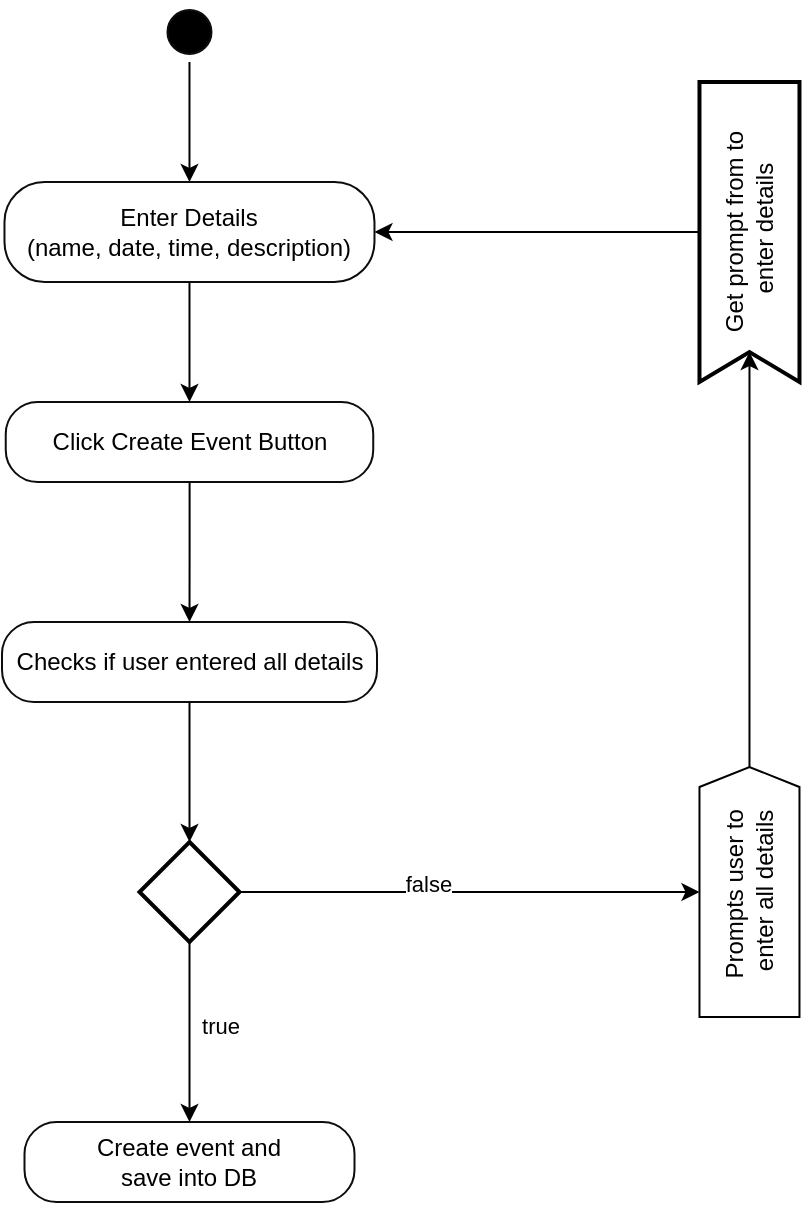 <mxfile version="24.2.3" type="github">
  <diagram name="Page-1" id="0783ab3e-0a74-02c8-0abd-f7b4e66b4bec">
    <mxGraphModel dx="1603" dy="895" grid="1" gridSize="10" guides="1" tooltips="1" connect="1" arrows="1" fold="1" page="1" pageScale="1" pageWidth="850" pageHeight="1100" background="none" math="0" shadow="0">
      <root>
        <mxCell id="0" />
        <mxCell id="1" parent="0" />
        <mxCell id="LVTBNO_dX-KuJkgyRpkb-18" style="edgeStyle=orthogonalEdgeStyle;rounded=0;orthogonalLoop=1;jettySize=auto;html=1;entryX=0.5;entryY=0;entryDx=0;entryDy=0;" edge="1" parent="1" source="LVTBNO_dX-KuJkgyRpkb-1" target="LVTBNO_dX-KuJkgyRpkb-6">
          <mxGeometry relative="1" as="geometry" />
        </mxCell>
        <mxCell id="LVTBNO_dX-KuJkgyRpkb-1" value="" style="ellipse;html=1;shape=startState;fillColor=#000000;strokeColor=#0D0D0D;" vertex="1" parent="1">
          <mxGeometry x="328.74" y="160" width="30" height="30" as="geometry" />
        </mxCell>
        <mxCell id="LVTBNO_dX-KuJkgyRpkb-25" style="edgeStyle=orthogonalEdgeStyle;rounded=0;orthogonalLoop=1;jettySize=auto;html=1;entryX=0.5;entryY=0;entryDx=0;entryDy=0;" edge="1" parent="1" source="LVTBNO_dX-KuJkgyRpkb-6" target="LVTBNO_dX-KuJkgyRpkb-24">
          <mxGeometry relative="1" as="geometry" />
        </mxCell>
        <mxCell id="LVTBNO_dX-KuJkgyRpkb-6" value="Enter Details&lt;div&gt;(name, date, time, description)&lt;/div&gt;" style="rounded=1;whiteSpace=wrap;html=1;arcSize=40;fontColor=#000000;fillColor=#FFFFFF;strokeColor=#0D0D0D;" vertex="1" parent="1">
          <mxGeometry x="251.24" y="250" width="185" height="50" as="geometry" />
        </mxCell>
        <mxCell id="LVTBNO_dX-KuJkgyRpkb-10" value="Checks if user entered all details" style="rounded=1;whiteSpace=wrap;html=1;arcSize=40;fontColor=#000000;fillColor=#FFFFFF;strokeColor=#0D0D0D;" vertex="1" parent="1">
          <mxGeometry x="250" y="470" width="187.5" height="40" as="geometry" />
        </mxCell>
        <mxCell id="LVTBNO_dX-KuJkgyRpkb-17" style="edgeStyle=orthogonalEdgeStyle;rounded=0;orthogonalLoop=1;jettySize=auto;html=1;" edge="1" parent="1" source="LVTBNO_dX-KuJkgyRpkb-12" target="LVTBNO_dX-KuJkgyRpkb-15">
          <mxGeometry relative="1" as="geometry" />
        </mxCell>
        <mxCell id="LVTBNO_dX-KuJkgyRpkb-22" value="true" style="edgeLabel;html=1;align=center;verticalAlign=middle;resizable=0;points=[];" vertex="1" connectable="0" parent="LVTBNO_dX-KuJkgyRpkb-17">
          <mxGeometry x="-0.064" y="-1" relative="1" as="geometry">
            <mxPoint x="16" as="offset" />
          </mxGeometry>
        </mxCell>
        <mxCell id="LVTBNO_dX-KuJkgyRpkb-43" style="edgeStyle=orthogonalEdgeStyle;rounded=0;orthogonalLoop=1;jettySize=auto;html=1;" edge="1" parent="1" source="LVTBNO_dX-KuJkgyRpkb-12" target="LVTBNO_dX-KuJkgyRpkb-27">
          <mxGeometry relative="1" as="geometry" />
        </mxCell>
        <mxCell id="LVTBNO_dX-KuJkgyRpkb-44" value="false" style="edgeLabel;html=1;align=center;verticalAlign=middle;resizable=0;points=[];" vertex="1" connectable="0" parent="LVTBNO_dX-KuJkgyRpkb-43">
          <mxGeometry x="-0.189" y="4" relative="1" as="geometry">
            <mxPoint as="offset" />
          </mxGeometry>
        </mxCell>
        <mxCell id="LVTBNO_dX-KuJkgyRpkb-12" value="" style="strokeWidth=2;html=1;shape=mxgraph.flowchart.decision;whiteSpace=wrap;" vertex="1" parent="1">
          <mxGeometry x="318.75" y="580" width="50" height="50" as="geometry" />
        </mxCell>
        <mxCell id="LVTBNO_dX-KuJkgyRpkb-15" value="Create event and&lt;div&gt;save into DB&lt;/div&gt;" style="rounded=1;whiteSpace=wrap;html=1;arcSize=40;fontColor=#000000;fillColor=#FFFFFF;strokeColor=#0D0D0D;" vertex="1" parent="1">
          <mxGeometry x="261.25" y="720" width="165" height="40" as="geometry" />
        </mxCell>
        <mxCell id="LVTBNO_dX-KuJkgyRpkb-20" style="edgeStyle=orthogonalEdgeStyle;rounded=0;orthogonalLoop=1;jettySize=auto;html=1;entryX=0.5;entryY=0;entryDx=0;entryDy=0;entryPerimeter=0;" edge="1" parent="1" source="LVTBNO_dX-KuJkgyRpkb-10" target="LVTBNO_dX-KuJkgyRpkb-12">
          <mxGeometry relative="1" as="geometry" />
        </mxCell>
        <mxCell id="LVTBNO_dX-KuJkgyRpkb-26" style="edgeStyle=orthogonalEdgeStyle;rounded=0;orthogonalLoop=1;jettySize=auto;html=1;entryX=0.5;entryY=0;entryDx=0;entryDy=0;" edge="1" parent="1" source="LVTBNO_dX-KuJkgyRpkb-24" target="LVTBNO_dX-KuJkgyRpkb-10">
          <mxGeometry relative="1" as="geometry" />
        </mxCell>
        <mxCell id="LVTBNO_dX-KuJkgyRpkb-24" value="Click Create Event Button" style="rounded=1;whiteSpace=wrap;html=1;arcSize=40;fontColor=#000000;fillColor=#FFFFFF;strokeColor=#0D0D0D;" vertex="1" parent="1">
          <mxGeometry x="251.87" y="360" width="183.75" height="40" as="geometry" />
        </mxCell>
        <mxCell id="LVTBNO_dX-KuJkgyRpkb-27" value="Prompts user to&amp;nbsp;&lt;div&gt;enter all details&lt;/div&gt;" style="html=1;shadow=0;dashed=0;align=center;verticalAlign=middle;shape=mxgraph.arrows2.arrow;dy=0;dx=10;notch=0;rotation=-90;" vertex="1" parent="1">
          <mxGeometry x="561.24" y="580" width="125" height="50" as="geometry" />
        </mxCell>
        <mxCell id="LVTBNO_dX-KuJkgyRpkb-42" style="edgeStyle=orthogonalEdgeStyle;rounded=0;orthogonalLoop=1;jettySize=auto;html=1;entryX=1;entryY=0.5;entryDx=0;entryDy=0;" edge="1" parent="1" source="LVTBNO_dX-KuJkgyRpkb-37" target="LVTBNO_dX-KuJkgyRpkb-6">
          <mxGeometry relative="1" as="geometry" />
        </mxCell>
        <mxCell id="LVTBNO_dX-KuJkgyRpkb-37" value="Get prompt from to&lt;div&gt;&amp;nbsp;enter details&lt;/div&gt;" style="html=1;shape=mxgraph.sysml.accEvent;strokeWidth=2;whiteSpace=wrap;align=center;rotation=-90;" vertex="1" parent="1">
          <mxGeometry x="548.74" y="250" width="150" height="50" as="geometry" />
        </mxCell>
        <mxCell id="LVTBNO_dX-KuJkgyRpkb-38" style="edgeStyle=orthogonalEdgeStyle;rounded=0;orthogonalLoop=1;jettySize=auto;html=1;entryX=0;entryY=0.5;entryDx=15;entryDy=0;entryPerimeter=0;" edge="1" parent="1" source="LVTBNO_dX-KuJkgyRpkb-27" target="LVTBNO_dX-KuJkgyRpkb-37">
          <mxGeometry relative="1" as="geometry" />
        </mxCell>
      </root>
    </mxGraphModel>
  </diagram>
</mxfile>
